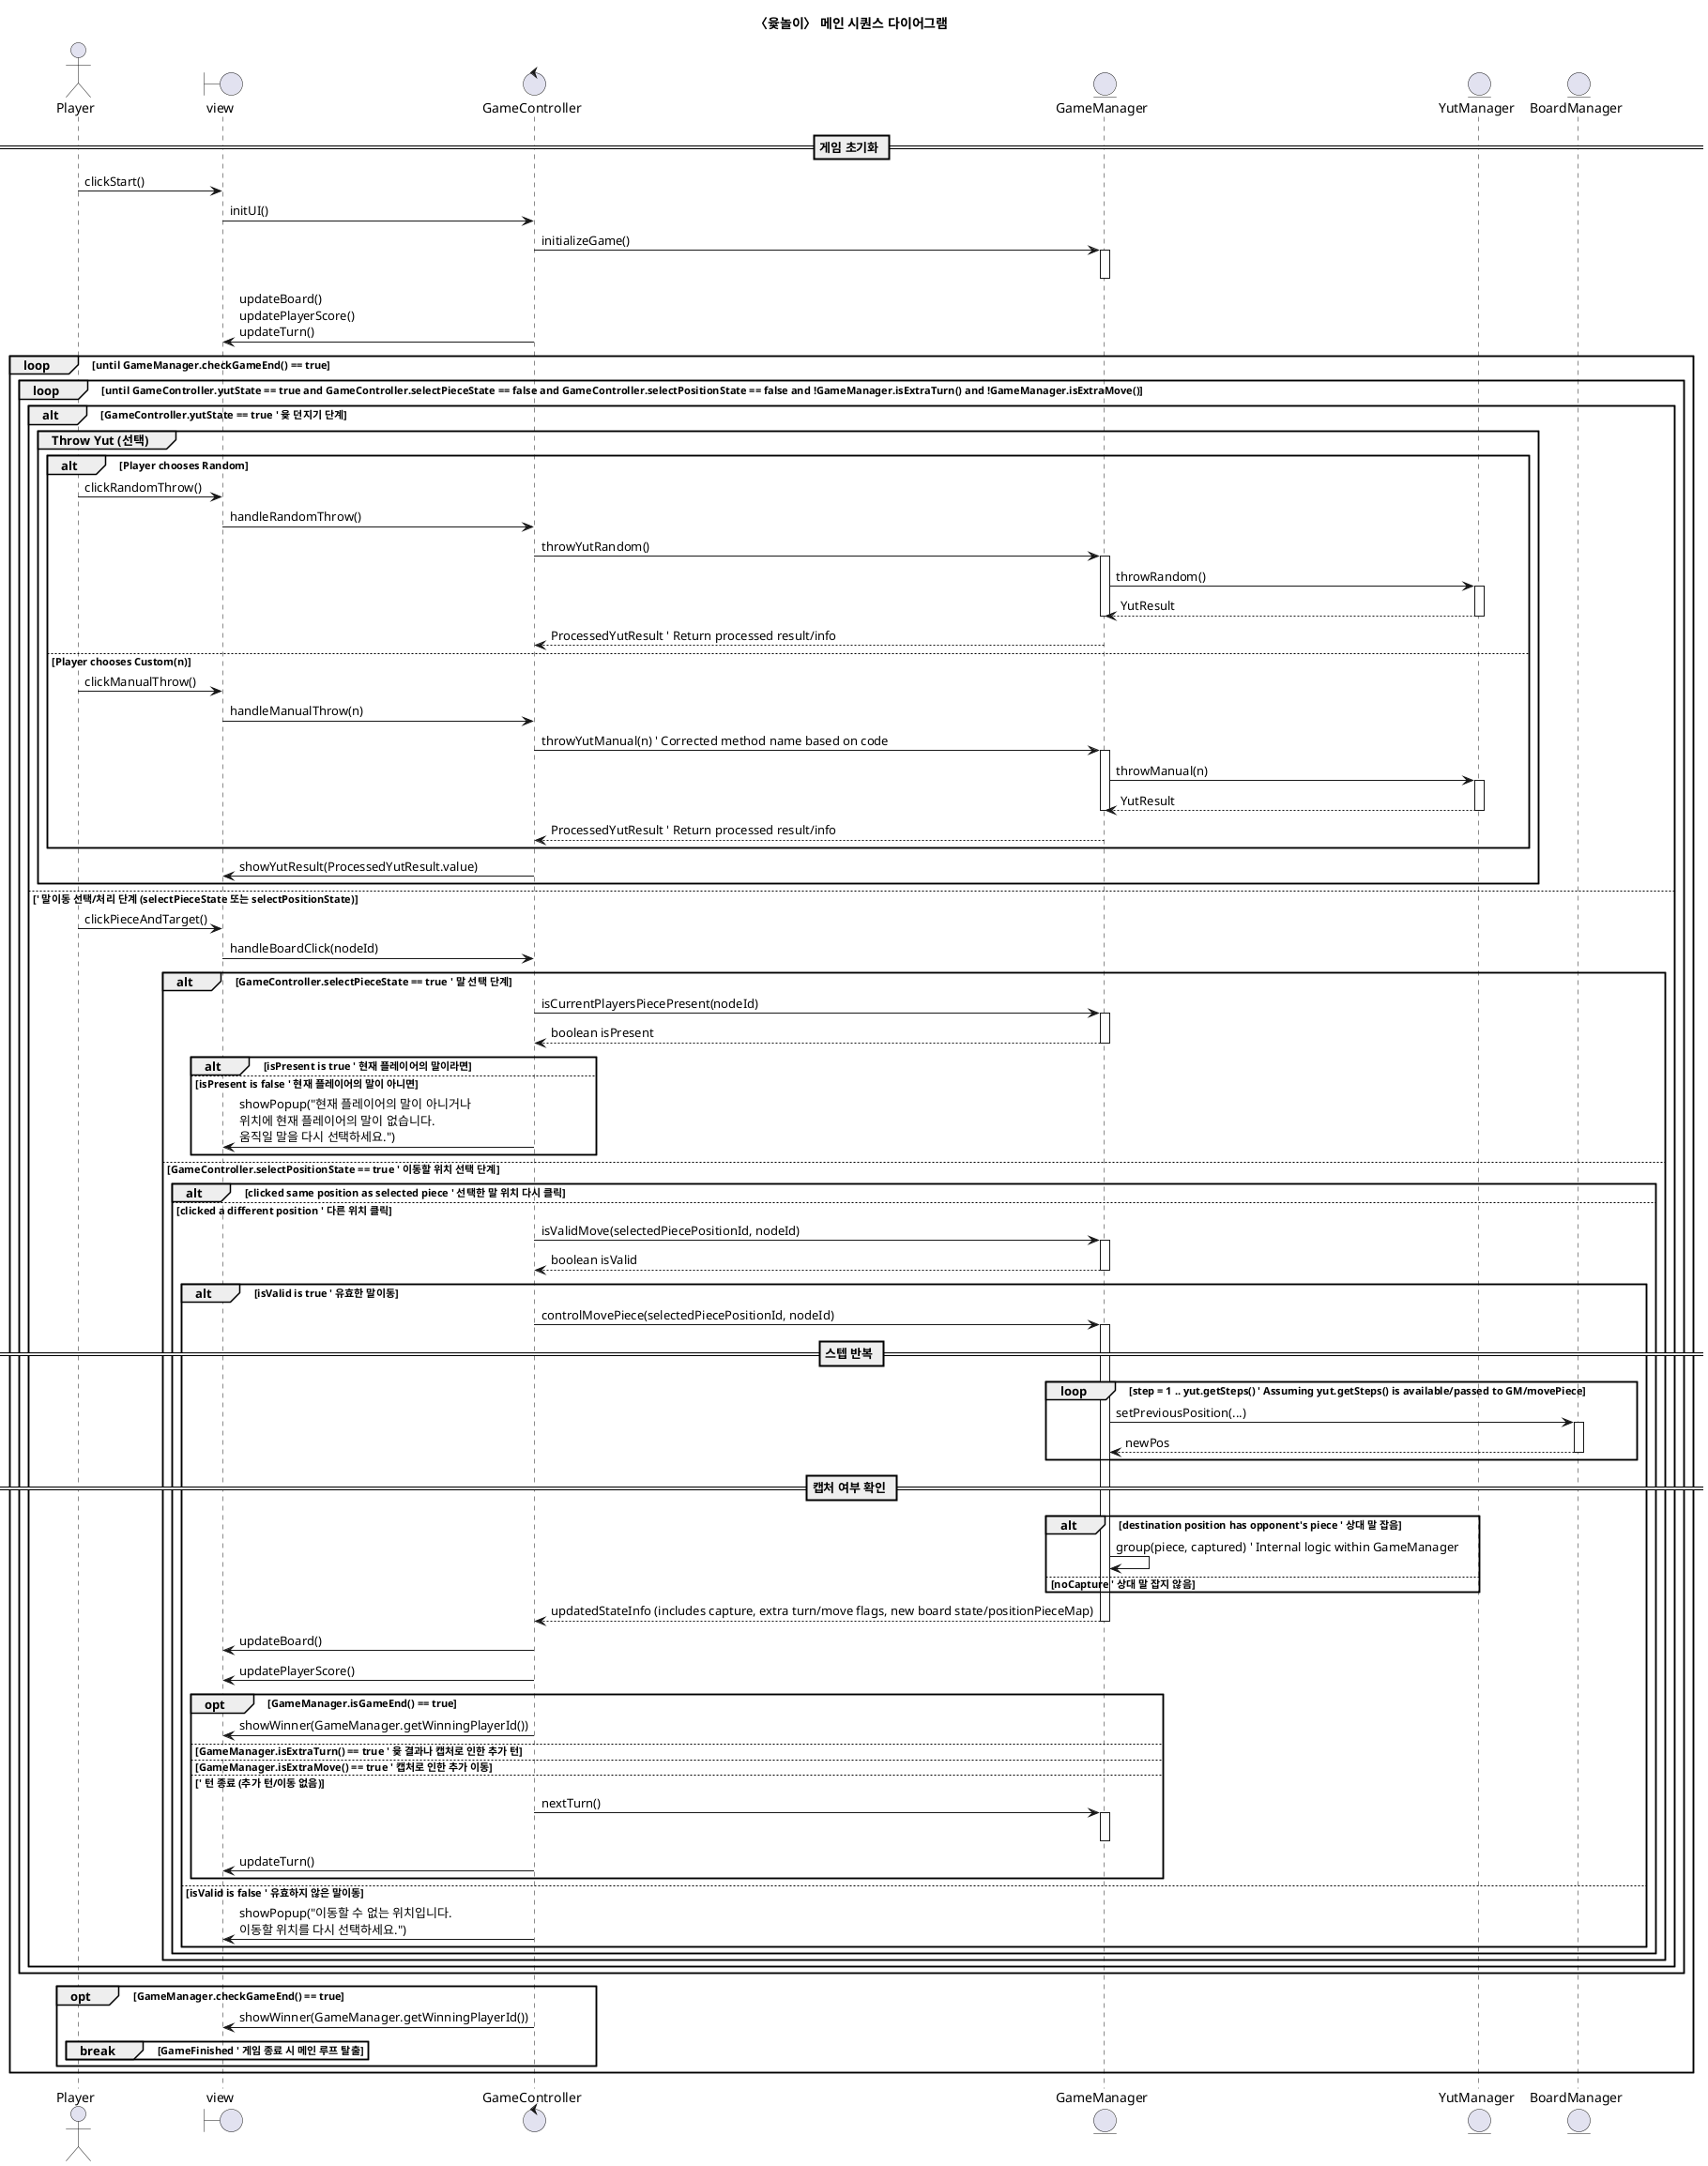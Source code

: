 @startuml main-sequence.puml
title 〈윷놀이〉 메인 시퀀스 다이어그램

actor Player
boundary "view" as view
control  GameController  as GameController
entity   GameManager     as GameManager
entity   YutManager      as YutManager
entity   BoardManager    as BoardManager

== 게임 초기화 ==
Player -> view : clickStart()
view -> GameController     : initUI()
GameController  -> GameManager      : initializeGame()
activate GameManager
deactivate GameManager
GameController  -> view    : updateBoard()\nupdatePlayerScore()\nupdateTurn()

' ---------------- GAME LOOP ----------------
loop until GameManager.checkGameEnd() == true

    ' ---------------- PLAYER TURN LOOP ----------------
    ' GameController.yutState 플래그로 제어됨 (윷 던질 차례 또는 말이동/추가턴 처리)
    ' GameController.selectPieceState, GameController.selectPositionState 플래그로 말이동 선택 단계 제어됨
    loop until GameController.yutState == true and GameController.selectPieceState == false and GameController.selectPositionState == false and !GameManager.isExtraTurn() and !GameManager.isExtraMove()
        ' Note: Simplified loop condition for diagram clarity.
        ' The actual loop breaks when the turn fully ends (no extra throws or moves) and transitions back to yutState = true.


        alt GameController.yutState == true ' 윷 던지기 단계
            group Throw Yut (선택)
                alt Player chooses **Random**
                    Player -> view : clickRandomThrow()
                    view -> GameController : handleRandomThrow()
                    GameController -> GameManager : throwYutRandom()
                    activate GameManager
                    ' GameManager delegates actual throw to YutManager
                    GameManager -> YutManager : throwRandom()
                    activate YutManager
                    YutManager --> GameManager : YutResult
                    deactivate YutManager
                    deactivate GameManager
                    GameManager --> GameController : ProcessedYutResult ' Return processed result/info

                else Player chooses **Custom(n)**
                    Player -> view : clickManualThrow()
                    view -> GameController : handleManualThrow(n)
                    GameController -> GameManager : throwYutManual(n) ' Corrected method name based on code
                    activate GameManager
                     ' GameManager delegates actual throw to YutManager
                    GameManager -> YutManager : throwManual(n)
                    activate YutManager
                    YutManager --> GameManager : YutResult
                    deactivate YutManager
                    deactivate GameManager
                    GameManager --> GameController : ProcessedYutResult ' Return processed result/info
                end

                ' Controller receives the processed result and updates view/state
                GameController -> view : showYutResult(ProcessedYutResult.value)
            end

        else ' 말이동 선택/처리 단계 (selectPieceState 또는 selectPositionState)

            ' ----- Piece-Selection & Movement -----
            Player -> view : clickPieceAndTarget()
            view   -> GameController  : handleBoardClick(nodeId)

            alt GameController.selectPieceState == true ' 말 선택 단계
                GameController -> GameManager : isCurrentPlayersPiecePresent(nodeId)
                activate GameManager
                GameManager --> GameController : boolean isPresent
                deactivate GameManager

                alt isPresent is true ' 현재 플레이어의 말이라면
                    ' GameController state updates: selectedPiecePositionId = nodeId, selectPieceState = false, selectPositionState = true
                else isPresent is false ' 현재 플레이어의 말이 아니면
                    GameController -> view : showPopup("현재 플레이어의 말이 아니거나\n위치에 현재 플레이어의 말이 없습니다.\n움직일 말을 다시 선택하세요.")
                end
            else GameController.selectPositionState == true ' 이동할 위치 선택 단계

                alt clicked same position as selected piece ' 선택한 말 위치 다시 클릭
                     ' GameController state updates: selectPieceState = true, selectPositionState = false, selectedPiecePositionId = "", selectedNodeId = ""
                else clicked a different position ' 다른 위치 클릭
                    GameController -> GameManager : isValidMove(selectedPiecePositionId, nodeId)
                    activate GameManager
                    GameManager --> GameController : boolean isValid
                    deactivate GameManager

                    alt isValid is true ' 유효한 말이동
                        ' Controller requests GameManager to perform the move
                        GameController -> GameManager : controlMovePiece(selectedPiecePositionId, nodeId)
                        activate GameManager

                        ' >> Start of content included from ref-movepiece-sequence-diagram.puml >>
                        ' Note: The original ref diagram starts with ctl -> gm : movePiece(id, dest),
                        ' which represents the initiation of the move process within GameManager.
                        ' For consistency, we use the full names (GameController, GameManager, BoardManager) here.

                        == 스텝 반복 ==
                        loop step = 1 .. yut.getSteps() ' Assuming yut.getSteps() is available/passed to GM/movePiece
                            GameManager -> BoardManager : setPreviousPosition(...)
                            activate BoardManager
                            BoardManager --> GameManager : newPos
                            deactivate BoardManager
                            ' Original ref had gm --> ctl : updatedMap here, which seems logically incorrect inside the step loop. Removed.
                        end

                        == 캡처 여부 확인 ==
                        ' Original ref had ctl -> gm : isCurrentPlayersPiecePresent(dest)? and then capture logic.
                        ' Assuming capture check is part of GameManager's move process after steps.
                        alt destination position has opponent's piece ' 상대 말 잡음
                            GameManager -> GameManager : group(piece, captured) ' Internal logic within GameManager
                            ' Original ref had gm -> ctl : capturedInfo and ctl -> gm : setExtraTurn(true),
                            ' which implies GM returns info and Ctl sets state.
                            ' Let's assume GameManager sets its own flags and returns state info.
                        else noCapture ' 상대 말 잡지 않음
                        end
                        ' << End of content included from ref-movepiece-sequence-diagram.puml <<

                        ' Return from GameManager to Controller after the move process completes
                        GameManager --> GameController : updatedStateInfo (includes capture, extra turn/move flags, new board state/positionPieceMap)
                        deactivate GameManager

                        GameController -> view : updateBoard()
                        GameController -> view : updatePlayerScore()

                        ' GameController state updates: selectPieceState = false, selectPositionState = false, selectedPiecePositionId = "", selectedNodeId = ""

                        ' 턴/게임 종료 처리 (updatedStateInfo 및 GameManager 상태 기반)
                        opt GameManager.isGameEnd() == true
                            GameController -> view : showWinner(GameManager.getWinningPlayerId())
                            ' break GameFinished is handled by the outer game loop condition
                        else GameManager.isExtraTurn() == true ' 윷 결과나 캡처로 인한 추가 턴
                        else GameManager.isExtraMove() == true ' 캡처로 인한 추가 이동
                        else ' 턴 종료 (추가 턴/이동 없음)
                            GameController -> GameManager : nextTurn()
                            activate GameManager
                            deactivate GameManager
                            GameController -> view : updateTurn()
                        end

                    else isValid is false ' 유효하지 않은 말이동
                        GameController -> view : showPopup("이동할 수 없는 위치입니다.\n이동할 위치를 다시 선택하세요.")
                        ' Code doesn't reset state here, stays in selectPositionState, allowing re-selection of target
                    end
                end
            end
            ' ---------------- END Piece-Selection & Movement ----------------
        end
    end ' End of Player Turn Loop


    ' ----- 게임 종료 체크 -----
    opt GameManager.checkGameEnd() == true
        GameController -> view : showWinner(GameManager.getWinningPlayerId())
        break GameFinished ' 게임 종료 시 메인 루프 탈출
    end
end ' End of Game Loop
end

' ---------------- END GAME LOOP ----------------

@enduml